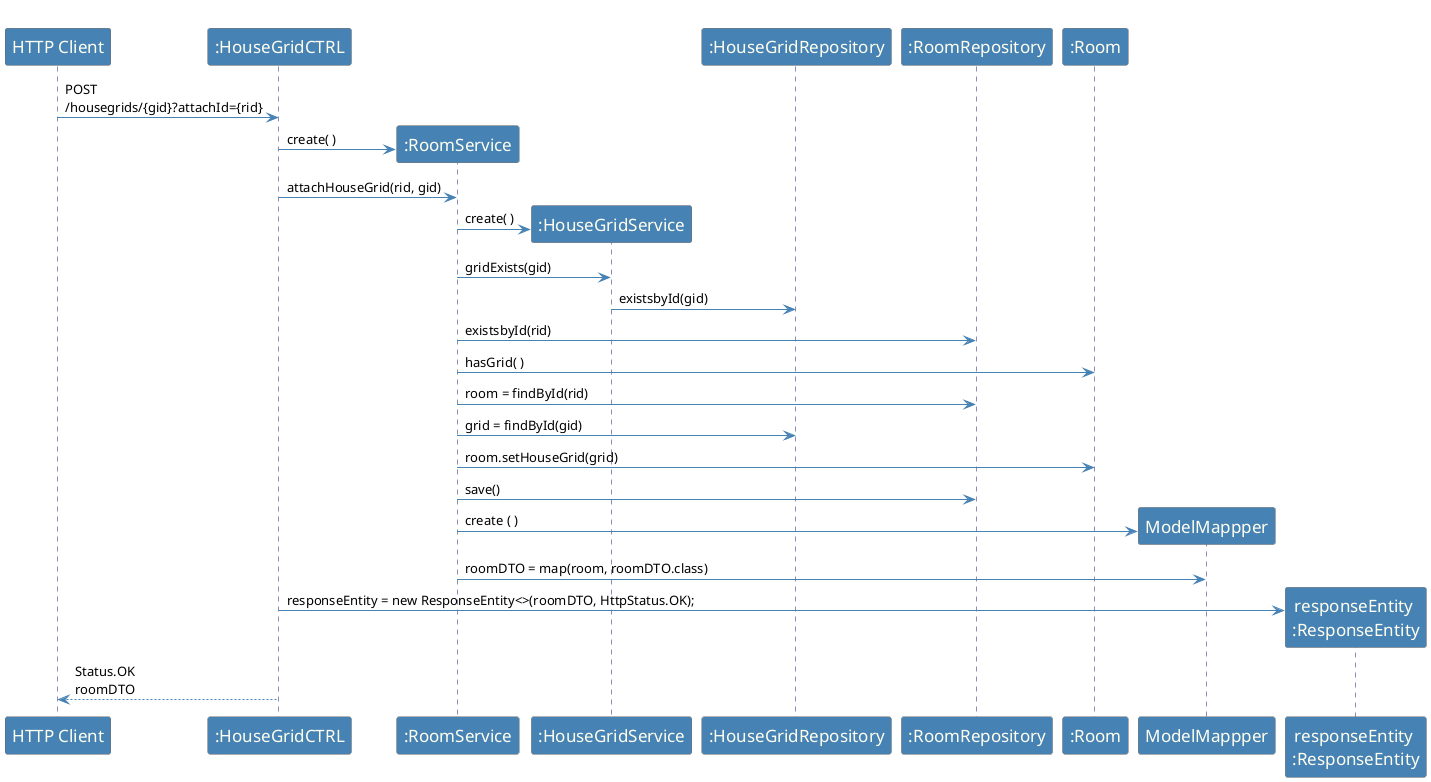 @startuml

skinparam sequence {
	ArrowColor SteelBlue
	ActorBorderColor Dimgray
	LifeLineBorderColor MidnightBlue
	LifeLineBackgroundColor #A9DCDF

	ParticipantBorderColor Dimgray
	ParticipantBackgroundColor SteelBlue
	ParticipantFontName Calibri Bold
	ParticipantFontSize 17
	ParticipantFontColor Ivory

	ActorBackgroundColor SteelBlue
	ActorFontColor MidnightBlue
	ActorFontSize 17
	ActorFontName Aapex
}

skinparam note {
BorderColor SteelBlue
}

"HTTP Client" -> ":HouseGridCTRL": POST \n/housegrids/{gid}?attachId={rid}

create ":RoomService"
":HouseGridCTRL" -> ":RoomService" : create( )
":HouseGridCTRL" -> ":RoomService" : attachHouseGrid(rid, gid)

create ":HouseGridService"
":RoomService" -> ":HouseGridService" : create( )
":RoomService" -> ":HouseGridService" : gridExists(gid)
":HouseGridService" -> ":HouseGridRepository" : existsbyId(gid)

":RoomService" -> ":RoomRepository" : existsbyId(rid)

":RoomService" -> ":Room" : hasGrid( )

":RoomService" -> ":RoomRepository" : room = findById(rid)
":RoomService" -> ":HouseGridRepository" : grid = findById(gid)
":RoomService" -> ":Room" : room.setHouseGrid(grid)

":RoomService" -> ":RoomRepository" : save()

create "ModelMappper"
":RoomService" -> "ModelMappper" : create ( )
":RoomService" -> "ModelMappper" : roomDTO = map(room, roomDTO.class)

create "responseEntity \n:ResponseEntity"
":HouseGridCTRL" ->  "responseEntity \n:ResponseEntity": responseEntity = new ResponseEntity<>(roomDTO, HttpStatus.OK);

":HouseGridCTRL" --> "HTTP Client" : Status.OK \nroomDTO
@enduml